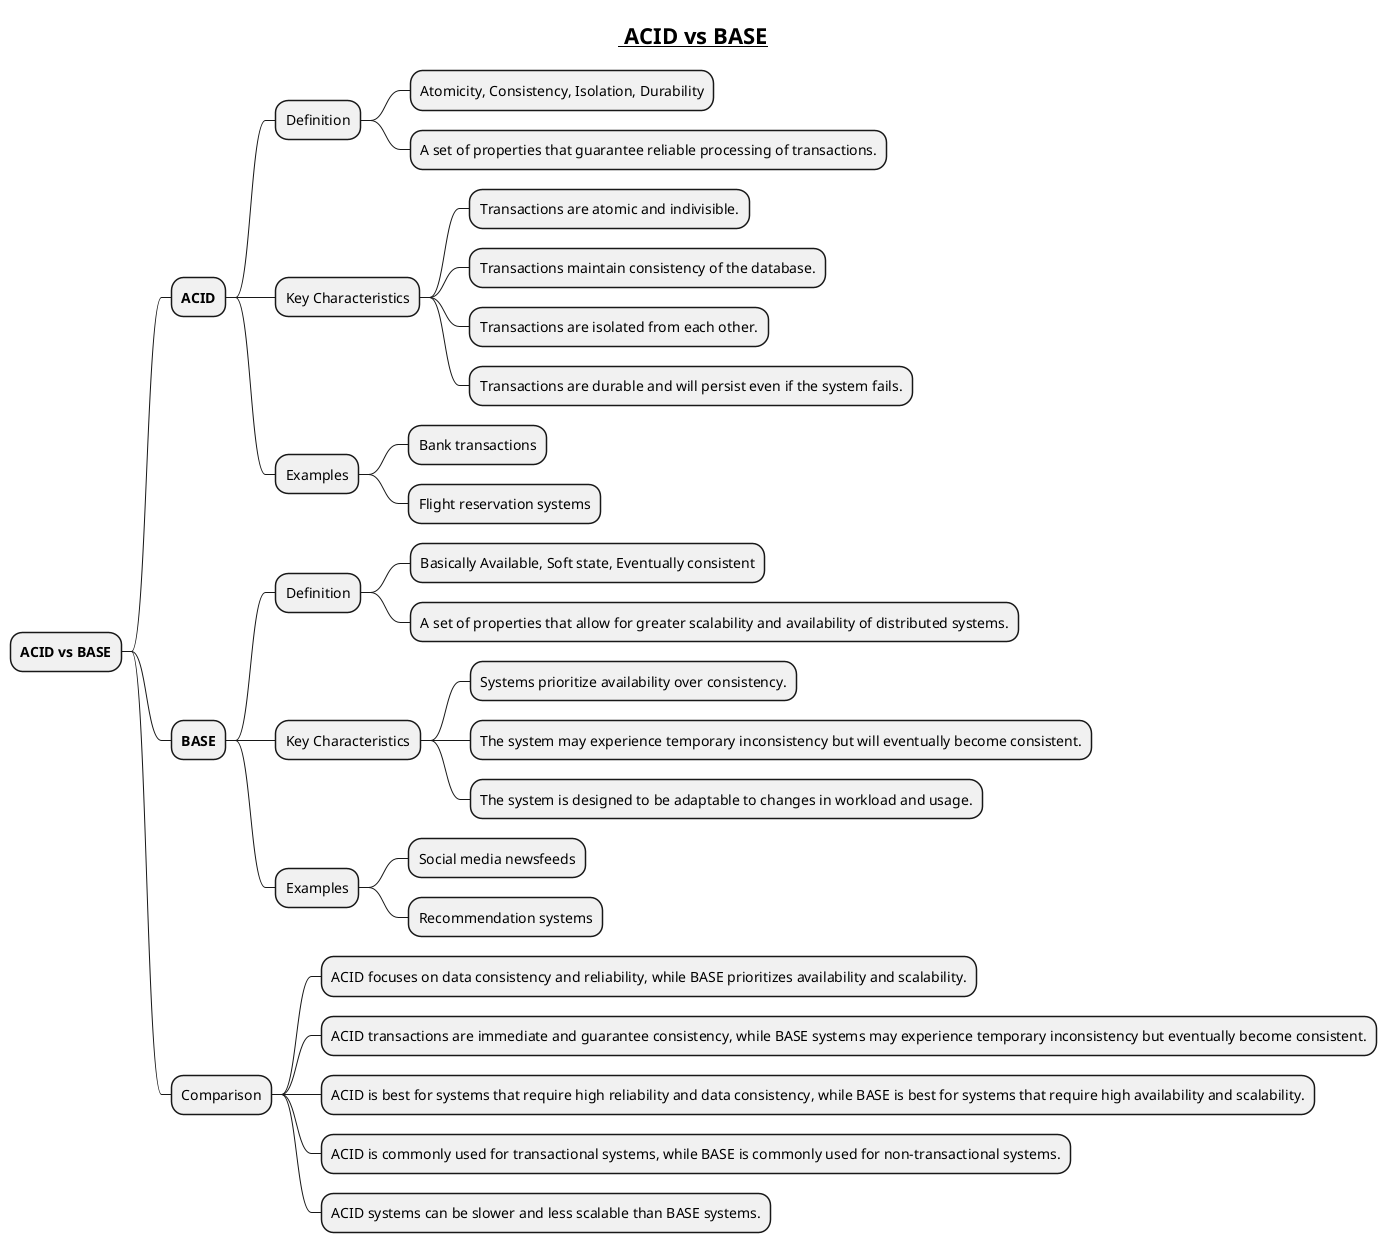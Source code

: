 @startmindmap
title =__ ACID vs BASE__

* **ACID vs BASE**
** **ACID**
*** Definition
**** Atomicity, Consistency, Isolation, Durability
**** A set of properties that guarantee reliable processing of transactions.
*** Key Characteristics
**** Transactions are atomic and indivisible.
**** Transactions maintain consistency of the database.
**** Transactions are isolated from each other.
**** Transactions are durable and will persist even if the system fails.
*** Examples
**** Bank transactions
**** Flight reservation systems
** **BASE**
*** Definition
**** Basically Available, Soft state, Eventually consistent
**** A set of properties that allow for greater scalability and availability of distributed systems.
*** Key Characteristics
**** Systems prioritize availability over consistency.
**** The system may experience temporary inconsistency but will eventually become consistent.
**** The system is designed to be adaptable to changes in workload and usage.
*** Examples
**** Social media newsfeeds
**** Recommendation systems
** Comparison
*** ACID focuses on data consistency and reliability, while BASE prioritizes availability and scalability.
*** ACID transactions are immediate and guarantee consistency, while BASE systems may experience temporary inconsistency but eventually become consistent.
*** ACID is best for systems that require high reliability and data consistency, while BASE is best for systems that require high availability and scalability.
*** ACID is commonly used for transactional systems, while BASE is commonly used for non-transactional systems.
*** ACID systems can be slower and less scalable than BASE systems.
@endmindmap
